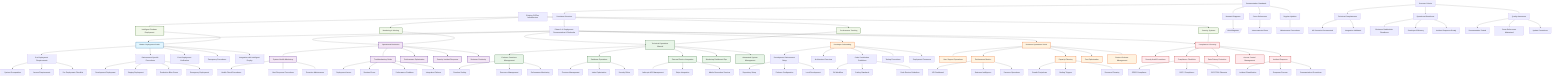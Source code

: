 graph TD
    A[Phase 6.4: Deployment Documentation & Runbooks] --> B[Master Deployment Guide]
    A --> C[Operational Runbooks]
    A --> D[Technical Operations Manual]
    A --> E[Developer Onboarding]
    A --> F[Business Operations Guide]
    A --> G[Compliance & Security]

    %% Master Deployment Guide
    B --> B1[Pre-Deployment Requirements]
    B --> B2[Environment-Specific Procedures]
    B --> B3[Post-Deployment Verification]
    B --> B4[Emergency Procedures]
    B --> B5[Integration with Intelligent Deploy]

    B1 --> B1a[System Prerequisites]
    B1 --> B1b[Access Requirements]
    B1 --> B1c[Pre-Deployment Checklist]

    B2 --> B2a[Development Deployment]
    B2 --> B2b[Staging Deployment]
    B2 --> B2c[Production Blue-Green]
    B2 --> B2d[Emergency Deployment]

    %% Operational Runbooks
    C --> C1[System Health Monitoring]
    C --> C2[Troubleshooting Guide]
    C --> C3[Performance Optimization]
    C --> C4[Security Incident Response]
    C --> C5[Business Continuity]

    C1 --> C1a[Health Check Procedures]
    C1 --> C1b[Alert Response Procedures]
    C1 --> C1c[Proactive Maintenance]

    C2 --> C2a[Deployment Issues]
    C2 --> C2b[Runtime Errors]
    C2 --> C2c[Performance Problems]
    C2 --> C2d[Integration Failures]

    %% Technical Operations Manual
    D --> D1[Firebase Functions Management]
    D --> D2[Database Operations]
    D --> D3[External Service Integration]
    D --> D4[Monitoring Dashboard Ops]
    D --> D5[Automated System Management]

    D1 --> D1a[Function Scaling]
    D1 --> D1b[Resource Management]
    D1 --> D1c[Performance Monitoring]

    D2 --> D2a[Firestore Management]
    D2 --> D2b[Index Optimization]
    D2 --> D2c[Security Rules]

    D3 --> D3a[Anthropic API Management]
    D3 --> D3b[Stripe Integration]
    D3 --> D3c[Media Generation Services]

    %% Developer Onboarding
    E --> E1[Development Environment Setup]
    E --> E2[Architecture Overview]
    E --> E3[Code Contribution Guidelines]
    E --> E4[Testing Procedures]
    E --> E5[Deployment Processes]

    E1 --> E1a[Repository Setup]
    E1 --> E1b[Firebase Configuration]
    E1 --> E1c[Local Development]

    E3 --> E3a[Git Workflow]
    E3 --> E3b[Coding Standards]
    E3 --> E3c[Code Review Guidelines]

    %% Business Operations Guide
    F --> F1[User Support Operations]
    F --> F2[Performance Metrics]
    F --> F3[Capacity Planning]
    F --> F4[Cost Optimization]
    F --> F5[Feature Release Management]

    F2 --> F2a[KPI Dashboard]
    F2 --> F2b[Business Intelligence]
    F2 --> F2c[Revenue Operations]

    F3 --> F3a[Growth Projections]
    F3 --> F3b[Scaling Triggers]
    F3 --> F3c[Resource Planning]

    %% Compliance & Security
    G --> G1[Security Audit Procedures]
    G --> G2[Compliance Checklists]
    G --> G3[Data Privacy Protection]
    G --> G4[Access Control Management]
    G --> G5[Incident Response]

    G2 --> G2a[GDPR Compliance]
    G2 --> G2b[SOC 2 Compliance]
    G2 --> G2c[ISO 27001 Elements]

    G5 --> G5a[Incident Classification]
    G5 --> G5b[Response Process]
    G5 --> G5c[Communication Procedures]

    %% Integration with Existing Systems
    H[Existing CVPlus Infrastructure] --> I[Intelligent Firebase Deployment]
    H --> J[Monitoring & Alerting]
    H --> K[Performance Tracking]
    H --> L[Security Systems]

    I --> B
    J --> C
    K --> D
    L --> G

    %% Documentation Standards
    M[Documentation Standards] --> M1[Consistent Structure]
    M --> M2[Mermaid Diagrams]
    M --> M3[Cross-References]
    M --> M4[Regular Updates]

    M1 --> A
    M2 --> N[/docs/diagrams/]
    M3 --> O[Interconnected Docs]
    M4 --> P[Maintenance Procedures]

    %% Success Criteria
    Q[Success Criteria] --> Q1[Technical Completeness]
    Q --> Q2[Operational Readiness]
    Q --> Q3[Quality Assurance]

    Q1 --> Q1a[All Scenarios Documented]
    Q1 --> Q1b[Integration Validated]

    Q2 --> Q2a[Business Stakeholder Readiness]
    Q2 --> Q2b[Developer Efficiency]
    Q2 --> Q2c[Incident Response Ready]

    Q3 --> Q3a[Documentation Tested]
    Q3 --> Q3b[Cross-References Maintained]
    Q3 --> Q3c[Update Procedures]

    %% Styling
    classDef primaryDoc fill:#e1f5fe,stroke:#01579b,stroke-width:2px
    classDef runbook fill:#f3e5f5,stroke:#4a148c,stroke-width:2px
    classDef technical fill:#e8f5e8,stroke:#1b5e20,stroke-width:2px
    classDef business fill:#fff3e0,stroke:#e65100,stroke-width:2px
    classDef security fill:#ffebee,stroke:#b71c1c,stroke-width:2px
    classDef infrastructure fill:#f1f8e9,stroke:#33691e,stroke-width:2px

    class B primaryDoc
    class C,C1,C2,C3,C4,C5 runbook
    class D,D1,D2,D3,D4,D5 technical
    class E,F,F1,F2,F3,F4,F5 business
    class G,G1,G2,G3,G4,G5 security
    class I,J,K,L infrastructure